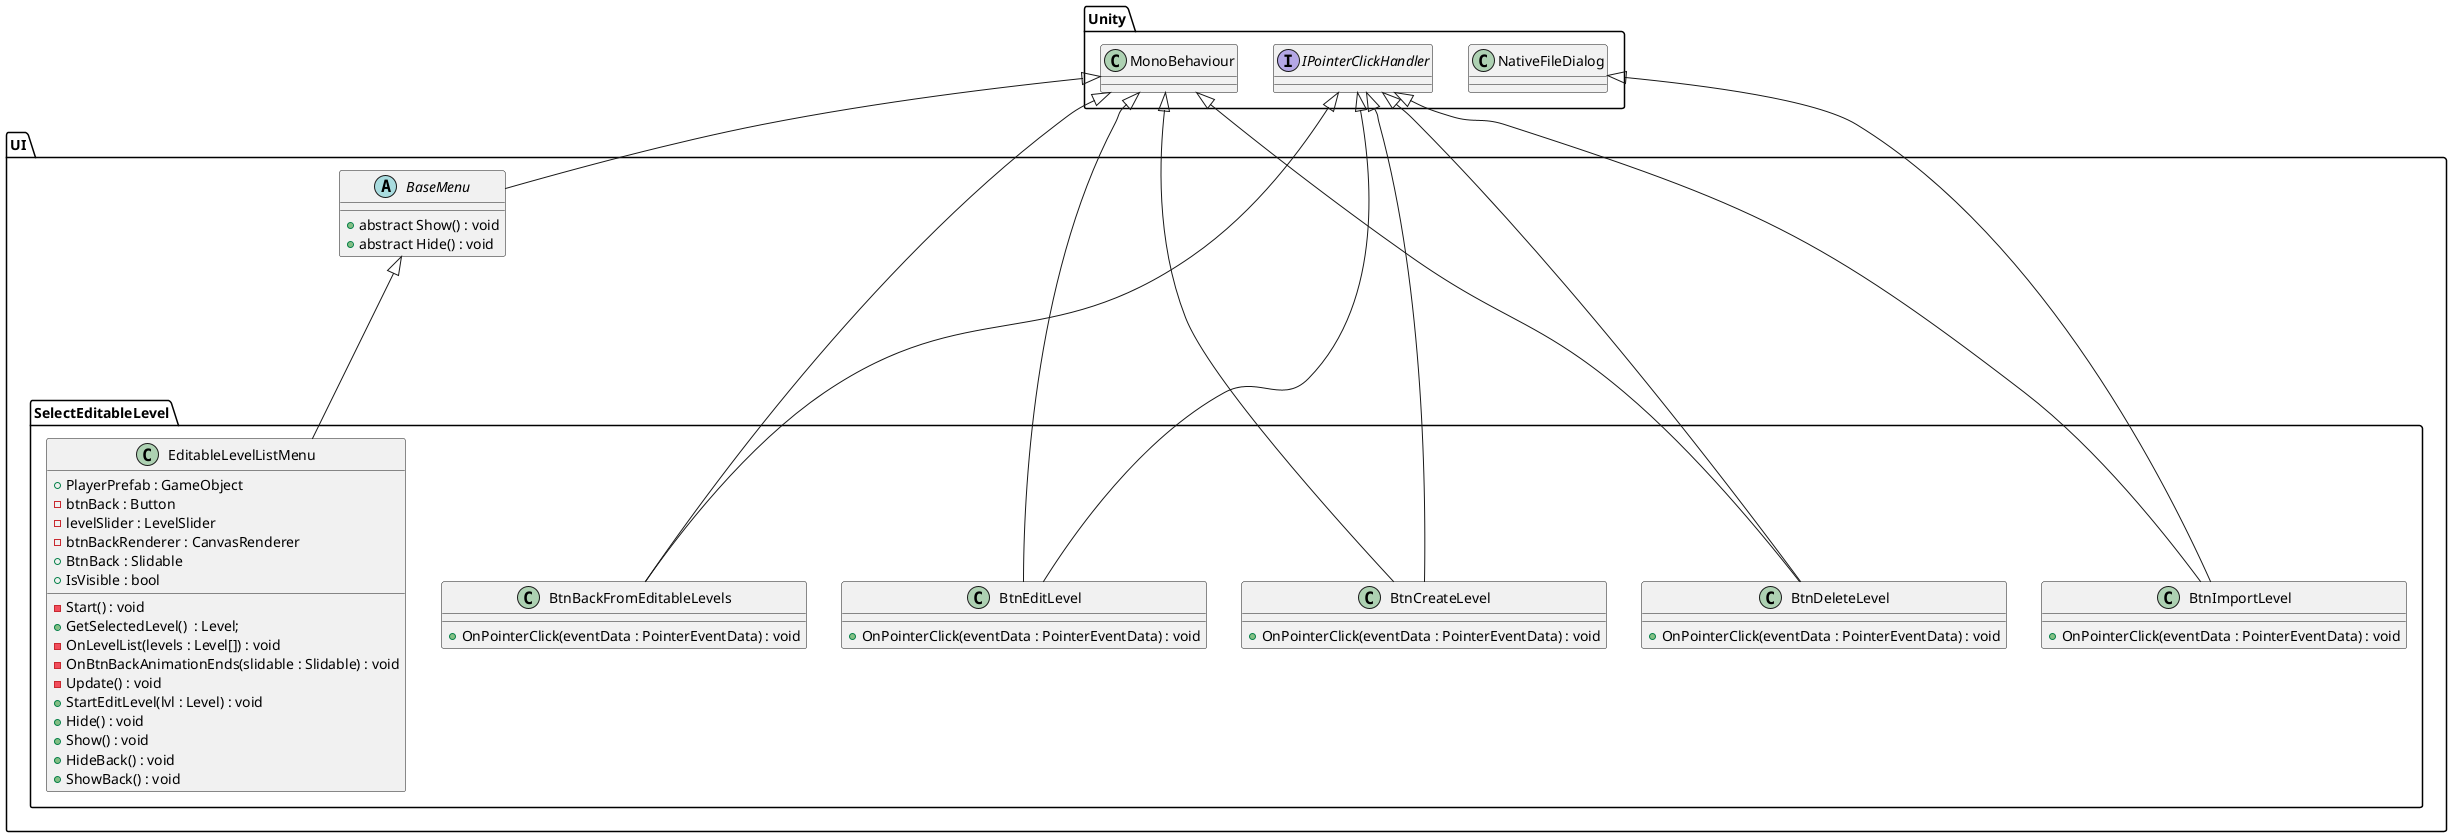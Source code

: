 @startuml

package Unity {
    class MonoBehaviour
    class NativeFileDialog
    interface IPointerClickHandler
}

package UI{
    abstract class BaseMenu
    {
        + abstract Show() : void
        + abstract Hide() : void
    }
    MonoBehaviour <|-- BaseMenu
    
    package SelectEditableLevel{
        class BtnBackFromEditableLevels
        {
            + OnPointerClick(eventData : PointerEventData) : void
        }
        MonoBehaviour <|---- BtnBackFromEditableLevels
        IPointerClickHandler <|---- BtnBackFromEditableLevels

        class BtnCreateLevel
        {
            + OnPointerClick(eventData : PointerEventData) : void
        }
        MonoBehaviour <|---- BtnCreateLevel
        IPointerClickHandler <|---- BtnCreateLevel

        class BtnDeleteLevel
        {
            + OnPointerClick(eventData : PointerEventData) : void
        }
        MonoBehaviour <|---- BtnDeleteLevel
        IPointerClickHandler <|---- BtnDeleteLevel

        class BtnEditLevel
        {
            + OnPointerClick(eventData : PointerEventData) : void
        }
        MonoBehaviour <|---- BtnEditLevel
        IPointerClickHandler <|---- BtnEditLevel

        class BtnImportLevel
        {
            + OnPointerClick(eventData : PointerEventData) : void
        }
        NativeFileDialog <|---- BtnImportLevel
        IPointerClickHandler <|---- BtnImportLevel

        class EditableLevelListMenu
        {
            + PlayerPrefab : GameObject
            - btnBack : Button
            - levelSlider : LevelSlider
            - btnBackRenderer : CanvasRenderer
            + BtnBack : Slidable
            + IsVisible : bool

            - Start() : void
            + GetSelectedLevel()  : Level;
            - OnLevelList(levels : Level[]) : void
            - OnBtnBackAnimationEnds(slidable : Slidable) : void
            - Update() : void
            + StartEditLevel(lvl : Level) : void
            +  Hide() : void
            + Show() : void
            + HideBack() : void
            + ShowBack() : void
        }
        BaseMenu <|---- EditableLevelListMenu
    }
}

@enduml